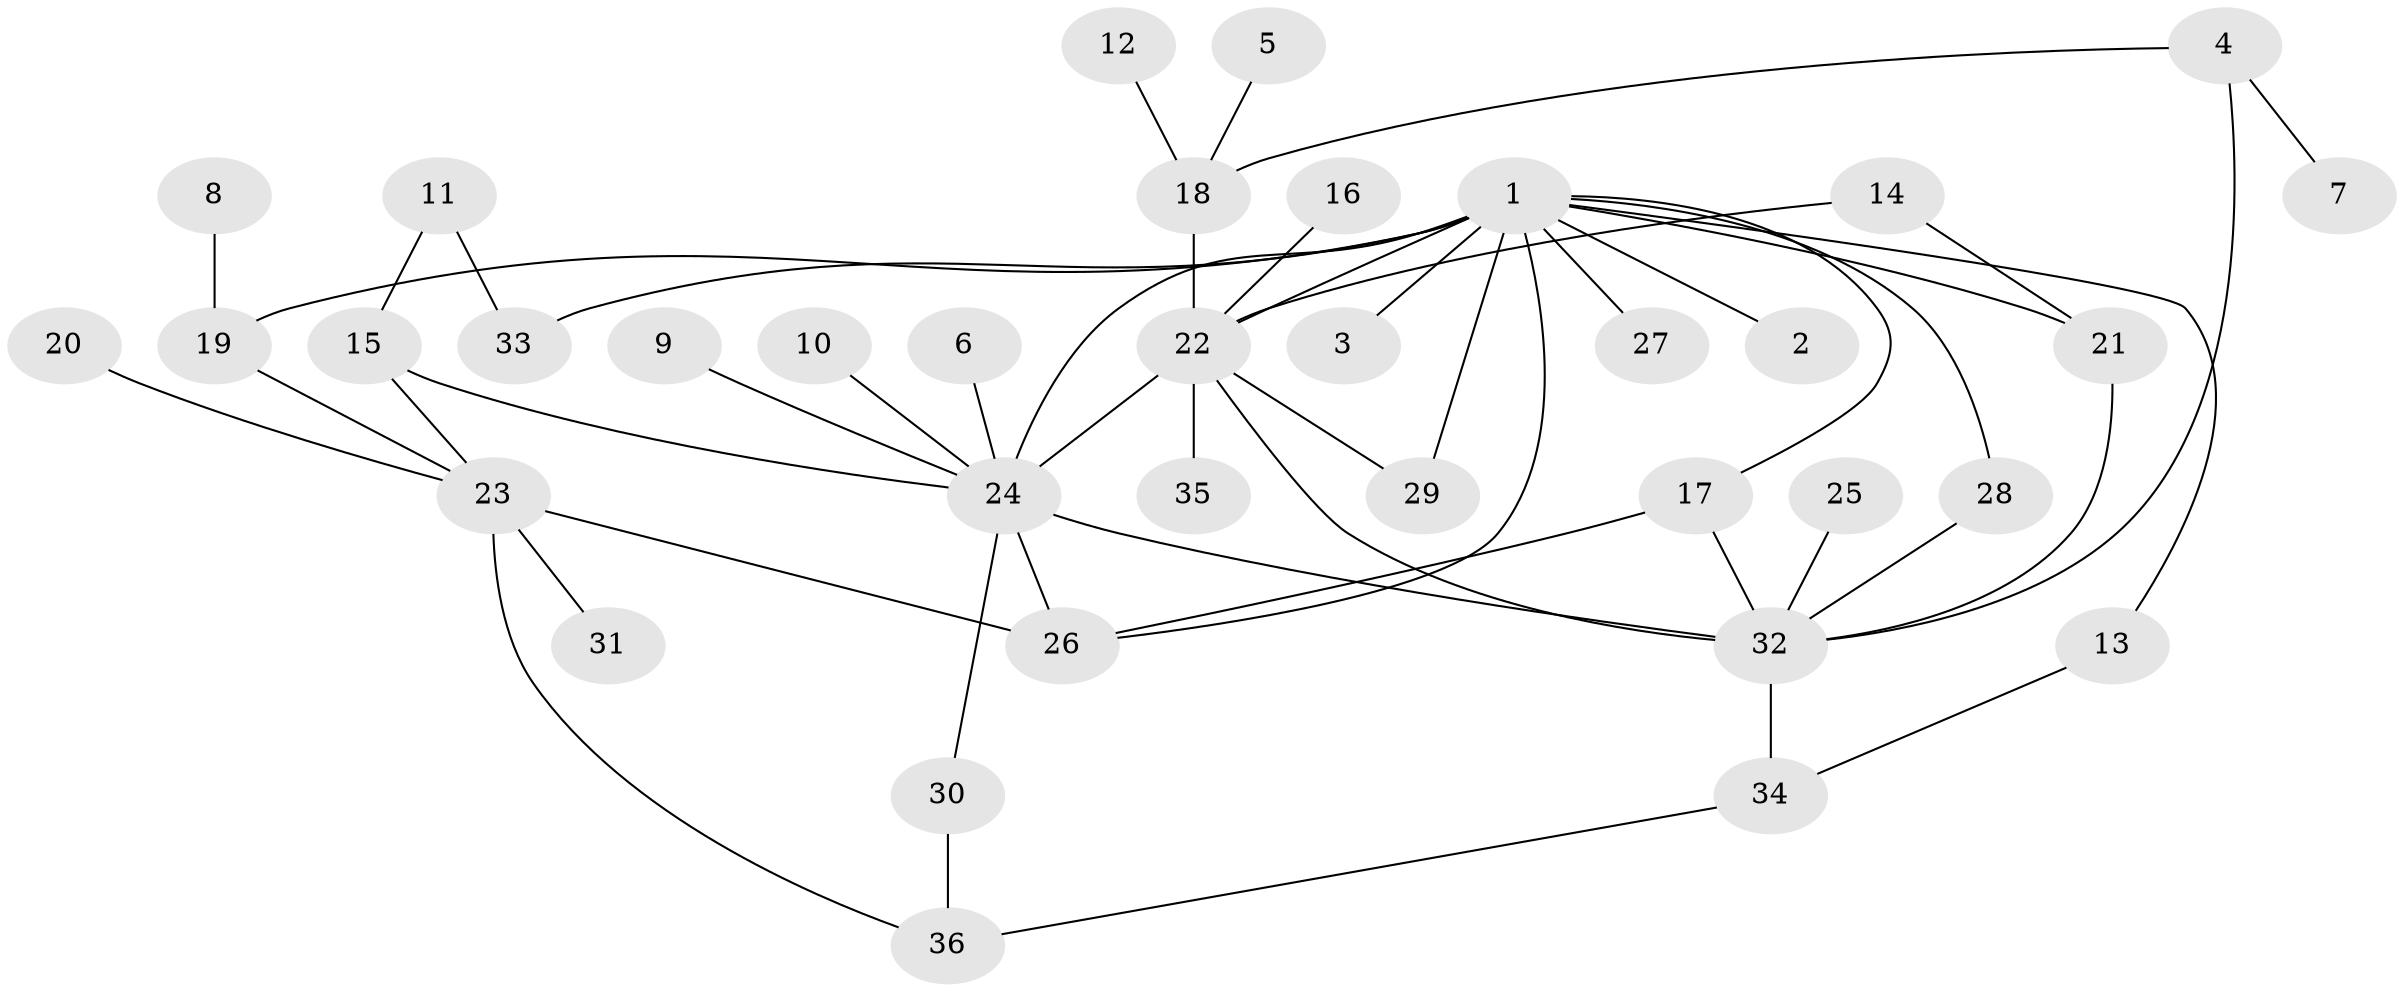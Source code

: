 // original degree distribution, {6: 0.027777777777777776, 8: 0.013888888888888888, 4: 0.09722222222222222, 1: 0.3194444444444444, 5: 0.05555555555555555, 3: 0.25, 7: 0.013888888888888888, 2: 0.2222222222222222}
// Generated by graph-tools (version 1.1) at 2025/25/03/09/25 03:25:29]
// undirected, 36 vertices, 51 edges
graph export_dot {
graph [start="1"]
  node [color=gray90,style=filled];
  1;
  2;
  3;
  4;
  5;
  6;
  7;
  8;
  9;
  10;
  11;
  12;
  13;
  14;
  15;
  16;
  17;
  18;
  19;
  20;
  21;
  22;
  23;
  24;
  25;
  26;
  27;
  28;
  29;
  30;
  31;
  32;
  33;
  34;
  35;
  36;
  1 -- 2 [weight=1.0];
  1 -- 3 [weight=1.0];
  1 -- 13 [weight=1.0];
  1 -- 17 [weight=1.0];
  1 -- 19 [weight=1.0];
  1 -- 21 [weight=1.0];
  1 -- 22 [weight=1.0];
  1 -- 24 [weight=2.0];
  1 -- 26 [weight=1.0];
  1 -- 27 [weight=1.0];
  1 -- 28 [weight=1.0];
  1 -- 29 [weight=1.0];
  1 -- 33 [weight=1.0];
  4 -- 7 [weight=1.0];
  4 -- 18 [weight=1.0];
  4 -- 32 [weight=1.0];
  5 -- 18 [weight=1.0];
  6 -- 24 [weight=2.0];
  8 -- 19 [weight=1.0];
  9 -- 24 [weight=1.0];
  10 -- 24 [weight=1.0];
  11 -- 15 [weight=1.0];
  11 -- 33 [weight=1.0];
  12 -- 18 [weight=1.0];
  13 -- 34 [weight=1.0];
  14 -- 21 [weight=1.0];
  14 -- 22 [weight=1.0];
  15 -- 23 [weight=1.0];
  15 -- 24 [weight=1.0];
  16 -- 22 [weight=1.0];
  17 -- 26 [weight=1.0];
  17 -- 32 [weight=2.0];
  18 -- 22 [weight=1.0];
  19 -- 23 [weight=1.0];
  20 -- 23 [weight=1.0];
  21 -- 32 [weight=1.0];
  22 -- 24 [weight=2.0];
  22 -- 29 [weight=1.0];
  22 -- 32 [weight=1.0];
  22 -- 35 [weight=1.0];
  23 -- 26 [weight=2.0];
  23 -- 31 [weight=1.0];
  23 -- 36 [weight=1.0];
  24 -- 26 [weight=1.0];
  24 -- 30 [weight=1.0];
  24 -- 32 [weight=1.0];
  25 -- 32 [weight=1.0];
  28 -- 32 [weight=1.0];
  30 -- 36 [weight=1.0];
  32 -- 34 [weight=1.0];
  34 -- 36 [weight=1.0];
}
